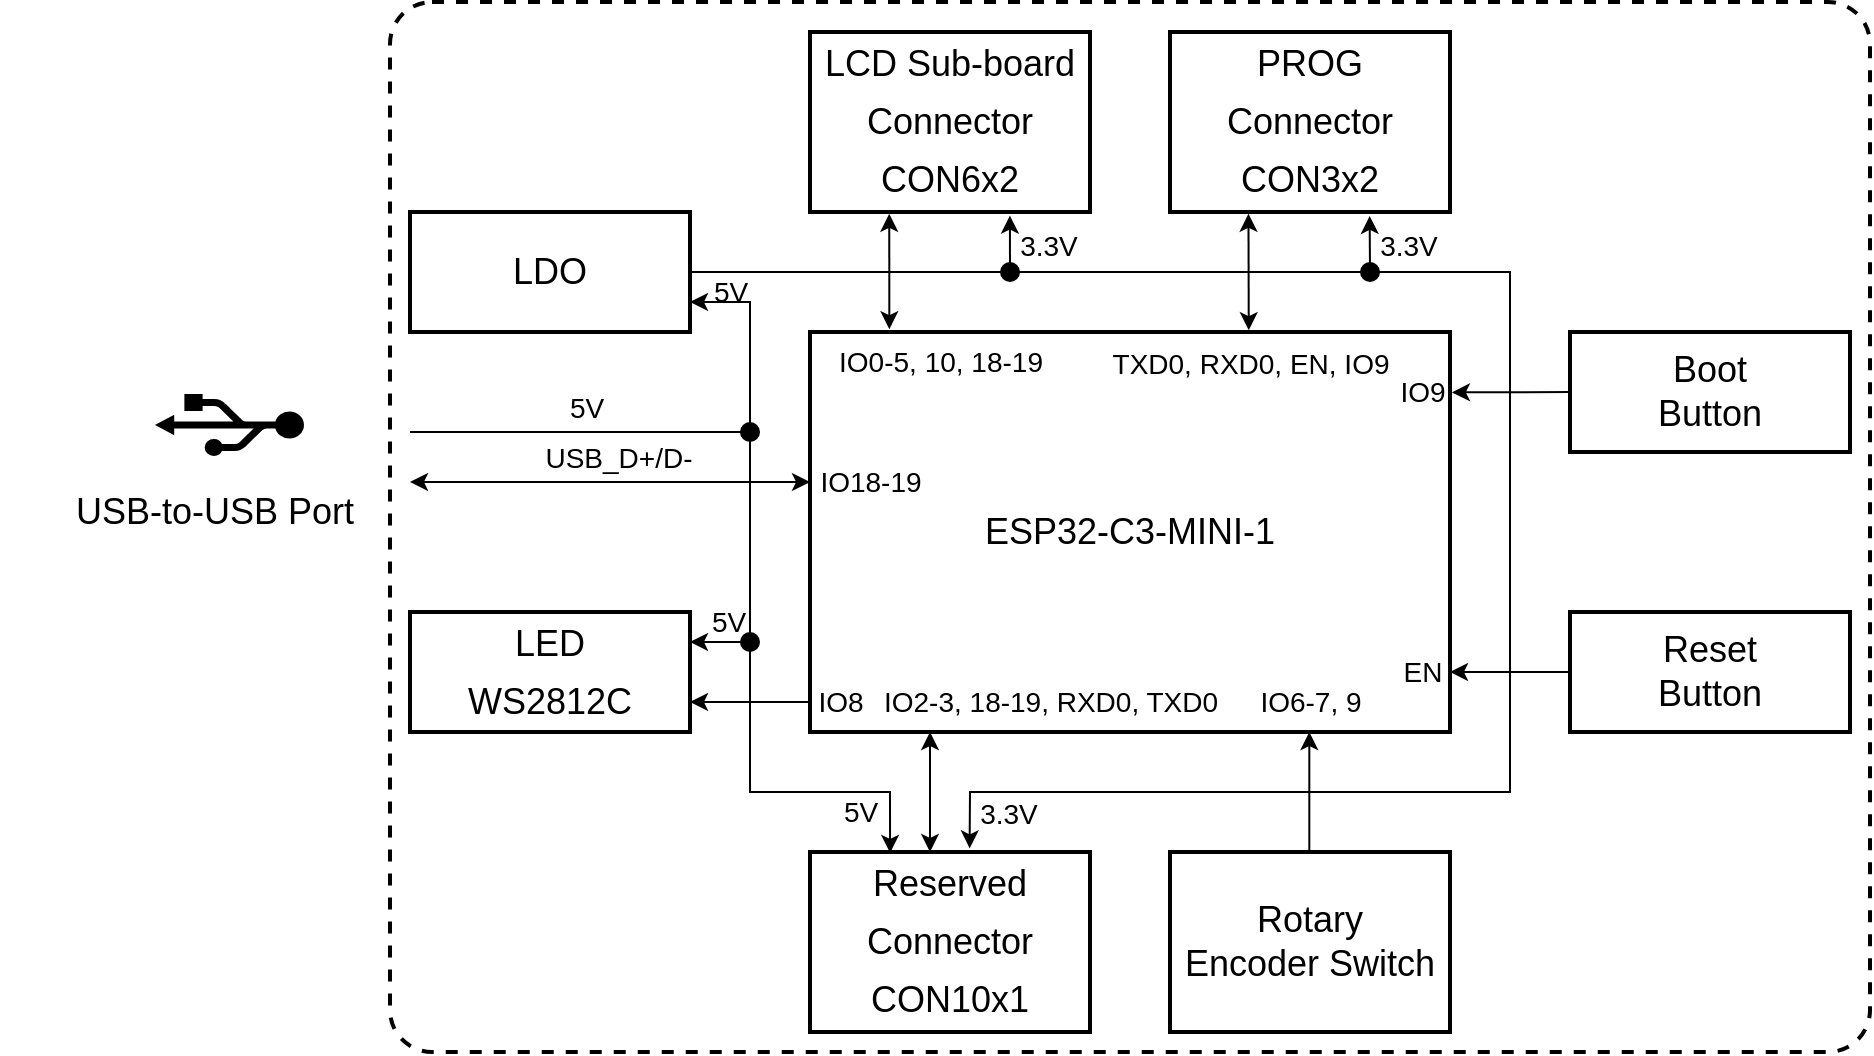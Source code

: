 <mxfile>
    <diagram id="HYrvO5Fi4T7YHE_qCGP1" name="Page-1">
        <mxGraphModel dx="1256" dy="773" grid="1" gridSize="5" guides="1" tooltips="1" connect="1" arrows="1" fold="1" page="1" pageScale="1" pageWidth="827" pageHeight="1169" background="#ffffff" math="0" shadow="0">
            <root>
                <mxCell id="0"/>
                <mxCell id="1" parent="0"/>
                <mxCell id="323" value="" style="rounded=1;whiteSpace=wrap;html=1;shadow=0;labelBackgroundColor=#FFFFFF;labelBorderColor=default;sketch=0;fontSize=23;fontColor=#000000;strokeColor=#000000;strokeWidth=2;fillColor=none;dashed=1;arcSize=4;" parent="1" vertex="1">
                    <mxGeometry x="-285" y="230" width="740" height="525" as="geometry"/>
                </mxCell>
                <mxCell id="249" value="&lt;font style=&quot;font-size: 18px&quot;&gt;ESP32-C3-MINI-1&lt;/font&gt;" style="rounded=0;whiteSpace=wrap;html=1;fontColor=#000000;fillColor=#FFFFFF;strokeColor=#000000;strokeWidth=2;" parent="1" vertex="1">
                    <mxGeometry x="-75" y="395" width="320" height="200" as="geometry"/>
                </mxCell>
                <mxCell id="251" value="" style="shape=mxgraph.signs.tech.usb;html=1;pointerEvents=1;verticalLabelPosition=middle;verticalAlign=middle;align=right;labelBackgroundColor=none;fontSize=18;rotation=-90;labelPosition=left;fontColor=#000000;strokeColor=#000000;fillColor=#000000;" parent="1" vertex="1">
                    <mxGeometry x="-380" y="405" width="30" height="73" as="geometry"/>
                </mxCell>
                <mxCell id="252" value="&lt;font style=&quot;font-size: 18px&quot;&gt;USB-to-USB Port&lt;/font&gt;" style="text;html=1;strokeColor=none;fillColor=none;align=center;verticalAlign=middle;whiteSpace=wrap;rounded=0;shadow=0;dashed=1;labelBackgroundColor=none;labelBorderColor=none;sketch=0;fontSize=23;fontColor=#000000;" parent="1" vertex="1">
                    <mxGeometry x="-480" y="468" width="215" height="30" as="geometry"/>
                </mxCell>
                <mxCell id="253" value="&lt;font style=&quot;font-size: 18px ; line-height: 1.6&quot;&gt;LED&lt;br&gt;WS2812C&lt;br&gt;&lt;/font&gt;" style="rounded=0;whiteSpace=wrap;html=1;fontColor=#000000;fillColor=#FFFFFF;strokeColor=#000000;strokeWidth=2;" parent="1" vertex="1">
                    <mxGeometry x="-275" y="535" width="140" height="60" as="geometry"/>
                </mxCell>
                <mxCell id="254" value="&lt;font style=&quot;font-size: 18px&quot;&gt;Reset&lt;br&gt;Button&lt;br&gt;&lt;/font&gt;" style="rounded=0;whiteSpace=wrap;html=1;fontColor=#000000;fillColor=#FFFFFF;strokeColor=#000000;strokeWidth=2;" parent="1" vertex="1">
                    <mxGeometry x="305" y="535" width="140" height="60" as="geometry"/>
                </mxCell>
                <mxCell id="255" value="&lt;font style=&quot;font-size: 18px&quot;&gt;Boot&lt;br&gt;Button&lt;br&gt;&lt;/font&gt;" style="rounded=0;whiteSpace=wrap;html=1;fillColor=#FFFFFF;strokeColor=#000000;fontColor=#000000;strokeWidth=2;" parent="1" vertex="1">
                    <mxGeometry x="305" y="395" width="140" height="60" as="geometry"/>
                </mxCell>
                <mxCell id="257" value="&lt;font&gt;&lt;span style=&quot;font-size: 18px&quot;&gt;Rotary &lt;br&gt;Encoder Switch&lt;/span&gt;&lt;br&gt;&lt;/font&gt;" style="rounded=0;whiteSpace=wrap;html=1;fillColor=#FFFFFF;strokeColor=#000000;fontColor=#000000;strokeWidth=2;" parent="1" vertex="1">
                    <mxGeometry x="105" y="655" width="140" height="90" as="geometry"/>
                </mxCell>
                <mxCell id="258" value="&lt;font style=&quot;font-size: 18px ; line-height: 1.6&quot;&gt;Reserved Connector&lt;br&gt;CON10x1&lt;br&gt;&lt;/font&gt;" style="rounded=0;whiteSpace=wrap;html=1;fontColor=#000000;fillColor=#FFFFFF;strokeColor=#000000;strokeWidth=2;" parent="1" vertex="1">
                    <mxGeometry x="-75" y="655" width="140" height="90" as="geometry"/>
                </mxCell>
                <mxCell id="259" value="&lt;font style=&quot;font-size: 18px ; line-height: 1.6&quot;&gt;LCD Sub-board Connector&lt;br&gt;CON6x2&lt;br&gt;&lt;/font&gt;" style="rounded=0;whiteSpace=wrap;html=1;fontColor=#000000;fillColor=#FFFFFF;strokeColor=#000000;strokeWidth=2;" parent="1" vertex="1">
                    <mxGeometry x="-75" y="245" width="140" height="90" as="geometry"/>
                </mxCell>
                <mxCell id="261" value="&lt;font style=&quot;font-size: 18px ; line-height: 1.6&quot;&gt;LDO&lt;br&gt;&lt;/font&gt;" style="rounded=0;whiteSpace=wrap;html=1;fontColor=#000000;fillColor=#FFFFFF;strokeColor=#000000;strokeWidth=2;" parent="1" vertex="1">
                    <mxGeometry x="-275" y="335" width="140" height="60" as="geometry"/>
                </mxCell>
                <mxCell id="265" value="&lt;font style=&quot;font-size: 18px ; line-height: 1.6&quot;&gt;PROG &lt;br&gt;Connector&lt;br&gt;CON3x2&lt;br&gt;&lt;/font&gt;" style="rounded=0;whiteSpace=wrap;html=1;fontColor=#000000;fillColor=#FFFFFF;strokeColor=#000000;strokeWidth=2;" parent="1" vertex="1">
                    <mxGeometry x="105" y="245" width="140" height="90" as="geometry"/>
                </mxCell>
                <mxCell id="271" value="" style="endArrow=classic;html=1;fontSize=18;fontColor=#000000;strokeColor=#000000;entryX=0;entryY=0.125;entryDx=0;entryDy=0;entryPerimeter=0;startArrow=classic;startFill=1;" parent="1" edge="1">
                    <mxGeometry width="50" height="50" relative="1" as="geometry">
                        <mxPoint x="-275" y="470" as="sourcePoint"/>
                        <mxPoint x="-75" y="470" as="targetPoint"/>
                    </mxGeometry>
                </mxCell>
                <mxCell id="273" value="&lt;span style=&quot;color: rgb(0 , 0 , 0) ; font-size: 14px&quot;&gt;USB_D+/D-&lt;/span&gt;" style="edgeLabel;html=1;align=center;verticalAlign=middle;resizable=0;points=[];labelBackgroundColor=none;" parent="271" vertex="1" connectable="0">
                    <mxGeometry x="0.09" y="1" relative="1" as="geometry">
                        <mxPoint x="-5" y="-11" as="offset"/>
                    </mxGeometry>
                </mxCell>
                <mxCell id="274" value="" style="endArrow=none;html=1;fontSize=18;fontColor=#000000;strokeColor=#000000;startArrow=none;startFill=0;endFill=0;" parent="1" edge="1">
                    <mxGeometry width="50" height="50" relative="1" as="geometry">
                        <mxPoint x="-275" y="445" as="sourcePoint"/>
                        <mxPoint x="-105" y="445" as="targetPoint"/>
                    </mxGeometry>
                </mxCell>
                <mxCell id="275" value="&lt;span style=&quot;color: rgb(0 , 0 , 0) ; font-size: 14px&quot;&gt;5V&lt;/span&gt;" style="edgeLabel;html=1;align=center;verticalAlign=middle;resizable=0;points=[];labelBackgroundColor=none;" parent="274" vertex="1" connectable="0">
                    <mxGeometry x="0.09" y="1" relative="1" as="geometry">
                        <mxPoint x="-5" y="-11" as="offset"/>
                    </mxGeometry>
                </mxCell>
                <mxCell id="277" value="" style="endArrow=none;html=1;strokeColor=#000000;exitX=1;exitY=0.5;exitDx=0;exitDy=0;" parent="1" source="261" edge="1">
                    <mxGeometry width="50" height="50" relative="1" as="geometry">
                        <mxPoint x="-125" y="365" as="sourcePoint"/>
                        <mxPoint x="205" y="365" as="targetPoint"/>
                    </mxGeometry>
                </mxCell>
                <mxCell id="278" value="" style="endArrow=classic;html=1;strokeColor=#000000;entryX=0.713;entryY=1.022;entryDx=0;entryDy=0;entryPerimeter=0;" parent="1" target="265" edge="1">
                    <mxGeometry width="50" height="50" relative="1" as="geometry">
                        <mxPoint x="205" y="365" as="sourcePoint"/>
                        <mxPoint x="160" y="355" as="targetPoint"/>
                    </mxGeometry>
                </mxCell>
                <mxCell id="279" value="" style="endArrow=classic;html=1;strokeColor=#000000;entryX=0.714;entryY=1.02;entryDx=0;entryDy=0;entryPerimeter=0;" parent="1" target="259" edge="1">
                    <mxGeometry width="50" height="50" relative="1" as="geometry">
                        <mxPoint x="25" y="365" as="sourcePoint"/>
                        <mxPoint x="25.0" y="340.0" as="targetPoint"/>
                    </mxGeometry>
                </mxCell>
                <mxCell id="280" value="" style="endArrow=classic;html=1;fontSize=18;fontColor=#000000;strokeColor=#000000;startArrow=classic;startFill=1;exitX=0.124;exitY=-0.007;exitDx=0;exitDy=0;exitPerimeter=0;entryX=0.283;entryY=1.01;entryDx=0;entryDy=0;entryPerimeter=0;" parent="1" source="249" target="259" edge="1">
                    <mxGeometry width="50" height="50" relative="1" as="geometry">
                        <mxPoint x="-15" y="390" as="sourcePoint"/>
                        <mxPoint x="-34" y="338" as="targetPoint"/>
                    </mxGeometry>
                </mxCell>
                <mxCell id="281" value="&lt;span style=&quot;color: rgb(0 , 0 , 0) ; font-size: 14px&quot;&gt;IO0-5, 10, 18-19&lt;br&gt;&lt;/span&gt;" style="edgeLabel;html=1;align=center;verticalAlign=middle;resizable=0;points=[];labelBackgroundColor=none;" parent="280" vertex="1" connectable="0">
                    <mxGeometry x="0.09" y="1" relative="1" as="geometry">
                        <mxPoint x="26" y="48" as="offset"/>
                    </mxGeometry>
                </mxCell>
                <mxCell id="282" value="" style="endArrow=classic;html=1;strokeColor=#000000;entryX=1;entryY=0.75;entryDx=0;entryDy=0;rounded=0;" parent="1" target="261" edge="1">
                    <mxGeometry width="50" height="50" relative="1" as="geometry">
                        <mxPoint x="-105" y="445" as="sourcePoint"/>
                        <mxPoint x="-105.0" y="395.0" as="targetPoint"/>
                        <Array as="points">
                            <mxPoint x="-105" y="380"/>
                        </Array>
                    </mxGeometry>
                </mxCell>
                <mxCell id="283" value="" style="endArrow=classic;html=1;rounded=0;strokeColor=#000000;entryX=1;entryY=0.25;entryDx=0;entryDy=0;" parent="1" target="253" edge="1">
                    <mxGeometry width="50" height="50" relative="1" as="geometry">
                        <mxPoint x="-105" y="445" as="sourcePoint"/>
                        <mxPoint x="-105" y="465" as="targetPoint"/>
                        <Array as="points">
                            <mxPoint x="-105" y="550"/>
                        </Array>
                    </mxGeometry>
                </mxCell>
                <mxCell id="284" value="" style="endArrow=none;startArrow=classic;html=1;rounded=0;strokeColor=#000000;exitX=1;exitY=0.75;exitDx=0;exitDy=0;entryX=0;entryY=0.925;entryDx=0;entryDy=0;entryPerimeter=0;endFill=0;" parent="1" source="253" target="249" edge="1">
                    <mxGeometry width="50" height="50" relative="1" as="geometry">
                        <mxPoint x="25" y="520" as="sourcePoint"/>
                        <mxPoint x="-80" y="580" as="targetPoint"/>
                    </mxGeometry>
                </mxCell>
                <mxCell id="285" value="IO8" style="edgeLabel;html=1;align=center;verticalAlign=middle;resizable=0;points=[];labelBackgroundColor=none;fontColor=#000000;fontSize=14;" parent="284" vertex="1" connectable="0">
                    <mxGeometry x="0.368" relative="1" as="geometry">
                        <mxPoint x="34" as="offset"/>
                    </mxGeometry>
                </mxCell>
                <mxCell id="286" value="IO18-19" style="edgeLabel;html=1;align=center;verticalAlign=middle;resizable=0;points=[];labelBackgroundColor=none;fontColor=#000000;fontSize=14;" parent="1" vertex="1" connectable="0">
                    <mxGeometry x="-44.997" y="478" as="geometry">
                        <mxPoint y="-8" as="offset"/>
                    </mxGeometry>
                </mxCell>
                <mxCell id="287" value="" style="endArrow=classic;html=1;fontSize=18;fontColor=#000000;strokeColor=#000000;entryX=0;entryY=0.125;entryDx=0;entryDy=0;entryPerimeter=0;startArrow=classic;startFill=1;exitX=0.188;exitY=-0.009;exitDx=0;exitDy=0;exitPerimeter=0;" parent="1" edge="1">
                    <mxGeometry width="50" height="50" relative="1" as="geometry">
                        <mxPoint x="144.39" y="394.1" as="sourcePoint"/>
                        <mxPoint x="144.23" y="335.9" as="targetPoint"/>
                    </mxGeometry>
                </mxCell>
                <mxCell id="288" value="&lt;span style=&quot;color: rgb(0 , 0 , 0) ; font-size: 14px&quot;&gt;TXD0, RXD0, EN, IO9&lt;br&gt;&lt;/span&gt;" style="edgeLabel;html=1;align=center;verticalAlign=middle;resizable=0;points=[];labelBackgroundColor=none;" parent="287" vertex="1" connectable="0">
                    <mxGeometry x="0.09" y="1" relative="1" as="geometry">
                        <mxPoint x="1" y="48" as="offset"/>
                    </mxGeometry>
                </mxCell>
                <mxCell id="290" value="" style="endArrow=classic;html=1;rounded=0;fontSize=14;fontColor=#000000;strokeColor=#000000;exitX=0;exitY=0.5;exitDx=0;exitDy=0;entryX=1.003;entryY=0.151;entryDx=0;entryDy=0;entryPerimeter=0;" parent="1" source="255" target="249" edge="1">
                    <mxGeometry width="50" height="50" relative="1" as="geometry">
                        <mxPoint x="150" y="460" as="sourcePoint"/>
                        <mxPoint x="200" y="410" as="targetPoint"/>
                    </mxGeometry>
                </mxCell>
                <mxCell id="292" value="IO9" style="edgeLabel;html=1;align=center;verticalAlign=middle;resizable=0;points=[];fontSize=14;fontColor=#000000;labelBackgroundColor=none;" parent="290" vertex="1" connectable="0">
                    <mxGeometry x="0.23" y="-1" relative="1" as="geometry">
                        <mxPoint x="-38" y="1" as="offset"/>
                    </mxGeometry>
                </mxCell>
                <mxCell id="291" value="" style="endArrow=classic;html=1;rounded=0;fontSize=14;fontColor=#000000;strokeColor=#000000;exitX=0;exitY=0.5;exitDx=0;exitDy=0;entryX=1.003;entryY=0.151;entryDx=0;entryDy=0;entryPerimeter=0;" parent="1" source="254" edge="1">
                    <mxGeometry width="50" height="50" relative="1" as="geometry">
                        <mxPoint x="304.04" y="564.79" as="sourcePoint"/>
                        <mxPoint x="245.0" y="564.99" as="targetPoint"/>
                    </mxGeometry>
                </mxCell>
                <mxCell id="294" value="EN" style="edgeLabel;html=1;align=center;verticalAlign=middle;resizable=0;points=[];fontSize=14;fontColor=#000000;labelBackgroundColor=none;" parent="291" vertex="1" connectable="0">
                    <mxGeometry x="0.443" y="-2" relative="1" as="geometry">
                        <mxPoint x="-31" y="2" as="offset"/>
                    </mxGeometry>
                </mxCell>
                <mxCell id="296" value="" style="endArrow=classic;html=1;rounded=0;fontSize=14;fontColor=#000000;strokeColor=#000000;entryX=0.286;entryY=0.005;entryDx=0;entryDy=0;entryPerimeter=0;" parent="1" target="258" edge="1">
                    <mxGeometry width="50" height="50" relative="1" as="geometry">
                        <mxPoint x="-105" y="550" as="sourcePoint"/>
                        <mxPoint x="-5" y="565" as="targetPoint"/>
                        <Array as="points">
                            <mxPoint x="-105" y="625"/>
                            <mxPoint x="-35" y="625"/>
                        </Array>
                    </mxGeometry>
                </mxCell>
                <mxCell id="297" value="" style="endArrow=classic;startArrow=classic;html=1;rounded=0;fontSize=14;fontColor=#000000;strokeColor=#000000;" parent="1" edge="1">
                    <mxGeometry width="50" height="50" relative="1" as="geometry">
                        <mxPoint x="-15" y="655" as="sourcePoint"/>
                        <mxPoint x="-15" y="595" as="targetPoint"/>
                    </mxGeometry>
                </mxCell>
                <mxCell id="298" value="IO2-3, 18-19, RXD0, TXD0" style="edgeLabel;html=1;align=center;verticalAlign=middle;resizable=0;points=[];fontSize=14;fontColor=#000000;labelBackgroundColor=none;" parent="297" vertex="1" connectable="0">
                    <mxGeometry x="0.164" y="-1" relative="1" as="geometry">
                        <mxPoint x="59" y="-40" as="offset"/>
                    </mxGeometry>
                </mxCell>
                <mxCell id="299" value="" style="endArrow=classic;html=1;rounded=0;fontSize=14;fontColor=#000000;strokeColor=#000000;entryX=0.57;entryY=-0.02;entryDx=0;entryDy=0;entryPerimeter=0;" parent="1" target="258" edge="1">
                    <mxGeometry width="50" height="50" relative="1" as="geometry">
                        <mxPoint x="205" y="365" as="sourcePoint"/>
                        <mxPoint x="5" y="625" as="targetPoint"/>
                        <Array as="points">
                            <mxPoint x="275" y="365"/>
                            <mxPoint x="275" y="625"/>
                            <mxPoint x="5" y="625"/>
                        </Array>
                    </mxGeometry>
                </mxCell>
                <mxCell id="300" value="" style="endArrow=classic;startArrow=none;html=1;rounded=0;fontSize=14;fontColor=#000000;strokeColor=#000000;startFill=0;" parent="1" edge="1">
                    <mxGeometry width="50" height="50" relative="1" as="geometry">
                        <mxPoint x="174.66" y="655" as="sourcePoint"/>
                        <mxPoint x="174.66" y="595" as="targetPoint"/>
                    </mxGeometry>
                </mxCell>
                <mxCell id="301" value="IO6-7, 9" style="edgeLabel;html=1;align=center;verticalAlign=middle;resizable=0;points=[];fontSize=14;fontColor=#000000;labelBackgroundColor=none;" parent="300" vertex="1" connectable="0">
                    <mxGeometry x="0.164" y="-1" relative="1" as="geometry">
                        <mxPoint x="-1" y="-40" as="offset"/>
                    </mxGeometry>
                </mxCell>
                <mxCell id="302" value="&lt;span style=&quot;color: rgb(0 , 0 , 0) ; font-size: 14px&quot;&gt;5V&lt;/span&gt;" style="edgeLabel;html=1;align=center;verticalAlign=middle;resizable=0;points=[];labelBackgroundColor=none;" parent="1" vertex="1" connectable="0">
                    <mxGeometry x="-50" y="630" as="geometry">
                        <mxPoint y="5" as="offset"/>
                    </mxGeometry>
                </mxCell>
                <mxCell id="305" value="&lt;span style=&quot;color: rgb(0 , 0 , 0) ; font-size: 14px&quot;&gt;3.3V&lt;/span&gt;" style="edgeLabel;html=1;align=center;verticalAlign=middle;resizable=0;points=[];labelBackgroundColor=none;" parent="1" vertex="1" connectable="0">
                    <mxGeometry x="50" y="350" as="geometry">
                        <mxPoint x="-6" y="2" as="offset"/>
                    </mxGeometry>
                </mxCell>
                <mxCell id="306" value="&lt;span style=&quot;color: rgb(0 , 0 , 0) ; font-size: 14px&quot;&gt;3.3V&lt;/span&gt;" style="edgeLabel;html=1;align=center;verticalAlign=middle;resizable=0;points=[];labelBackgroundColor=none;" parent="1" vertex="1" connectable="0">
                    <mxGeometry x="230" y="350" as="geometry">
                        <mxPoint x="-6" y="2" as="offset"/>
                    </mxGeometry>
                </mxCell>
                <mxCell id="308" value="&lt;span style=&quot;color: rgb(0 , 0 , 0) ; font-size: 14px&quot;&gt;3.3V&lt;/span&gt;" style="edgeLabel;html=1;align=center;verticalAlign=middle;resizable=0;points=[];labelBackgroundColor=none;" parent="1" vertex="1" connectable="0">
                    <mxGeometry x="35" y="640" as="geometry">
                        <mxPoint x="-11" y="-4" as="offset"/>
                    </mxGeometry>
                </mxCell>
                <mxCell id="309" value="" style="shape=ellipse;fillColor=#000000;strokeColor=none;html=1;sketch=0;shadow=0;labelBackgroundColor=#FFFFFF;labelBorderColor=default;fontSize=20;fontColor=#000000;" parent="1" vertex="1">
                    <mxGeometry x="20" y="360" width="10" height="10" as="geometry"/>
                </mxCell>
                <mxCell id="317" value="" style="shape=ellipse;fillColor=#000000;strokeColor=none;html=1;sketch=0;shadow=0;labelBackgroundColor=#FFFFFF;labelBorderColor=default;fontSize=20;fontColor=#000000;" parent="1" vertex="1">
                    <mxGeometry x="200" y="360" width="10" height="10" as="geometry"/>
                </mxCell>
                <mxCell id="318" value="" style="shape=ellipse;fillColor=#000000;strokeColor=none;html=1;sketch=0;shadow=0;labelBackgroundColor=#FFFFFF;labelBorderColor=default;fontSize=20;fontColor=#000000;" parent="1" vertex="1">
                    <mxGeometry x="-110" y="440" width="10" height="10" as="geometry"/>
                </mxCell>
                <mxCell id="321" value="" style="shape=ellipse;fillColor=#000000;strokeColor=none;html=1;sketch=0;shadow=0;labelBackgroundColor=#FFFFFF;labelBorderColor=default;fontSize=20;fontColor=#000000;" parent="1" vertex="1">
                    <mxGeometry x="-110" y="545" width="10" height="10" as="geometry"/>
                </mxCell>
                <mxCell id="322" value="&lt;span style=&quot;color: rgb(0 , 0 , 0) ; font-size: 14px&quot;&gt;5V&lt;/span&gt;" style="edgeLabel;html=1;align=center;verticalAlign=middle;resizable=0;points=[];labelBackgroundColor=none;" parent="1" vertex="1" connectable="0">
                    <mxGeometry x="-115" y="540" as="geometry">
                        <mxPoint x="-1" as="offset"/>
                    </mxGeometry>
                </mxCell>
                <mxCell id="324" value="&lt;span style=&quot;color: rgb(0 , 0 , 0) ; font-size: 14px&quot;&gt;5V&lt;/span&gt;" style="edgeLabel;html=1;align=center;verticalAlign=middle;resizable=0;points=[];labelBackgroundColor=none;" vertex="1" connectable="0" parent="1">
                    <mxGeometry x="-115.002" y="370" as="geometry">
                        <mxPoint y="5" as="offset"/>
                    </mxGeometry>
                </mxCell>
            </root>
        </mxGraphModel>
    </diagram>
</mxfile>